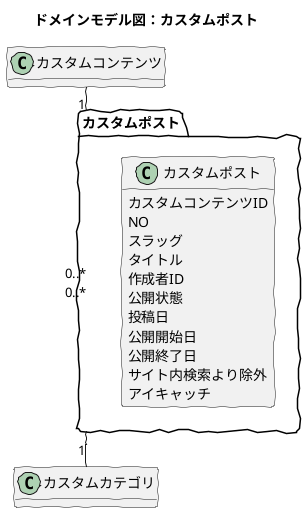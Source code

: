 @startuml
skinparam handwritten true
skinparam backgroundColor white
hide method

title ドメインモデル図：カスタムポスト

package カスタムポスト {
	
	class カスタムポスト {
		カスタムコンテンツID
		NO
		スラッグ
		タイトル
		作成者ID
		公開状態
		投稿日
		公開開始日
		公開終了日
		サイト内検索より除外
		アイキャッチ
	}

}

class カスタムコンテンツ
 
カスタムポスト "0..*" -up- "1" カスタムコンテンツ
カスタムポスト "0..*" -down- "1" カスタムカテゴリ


@enduml
